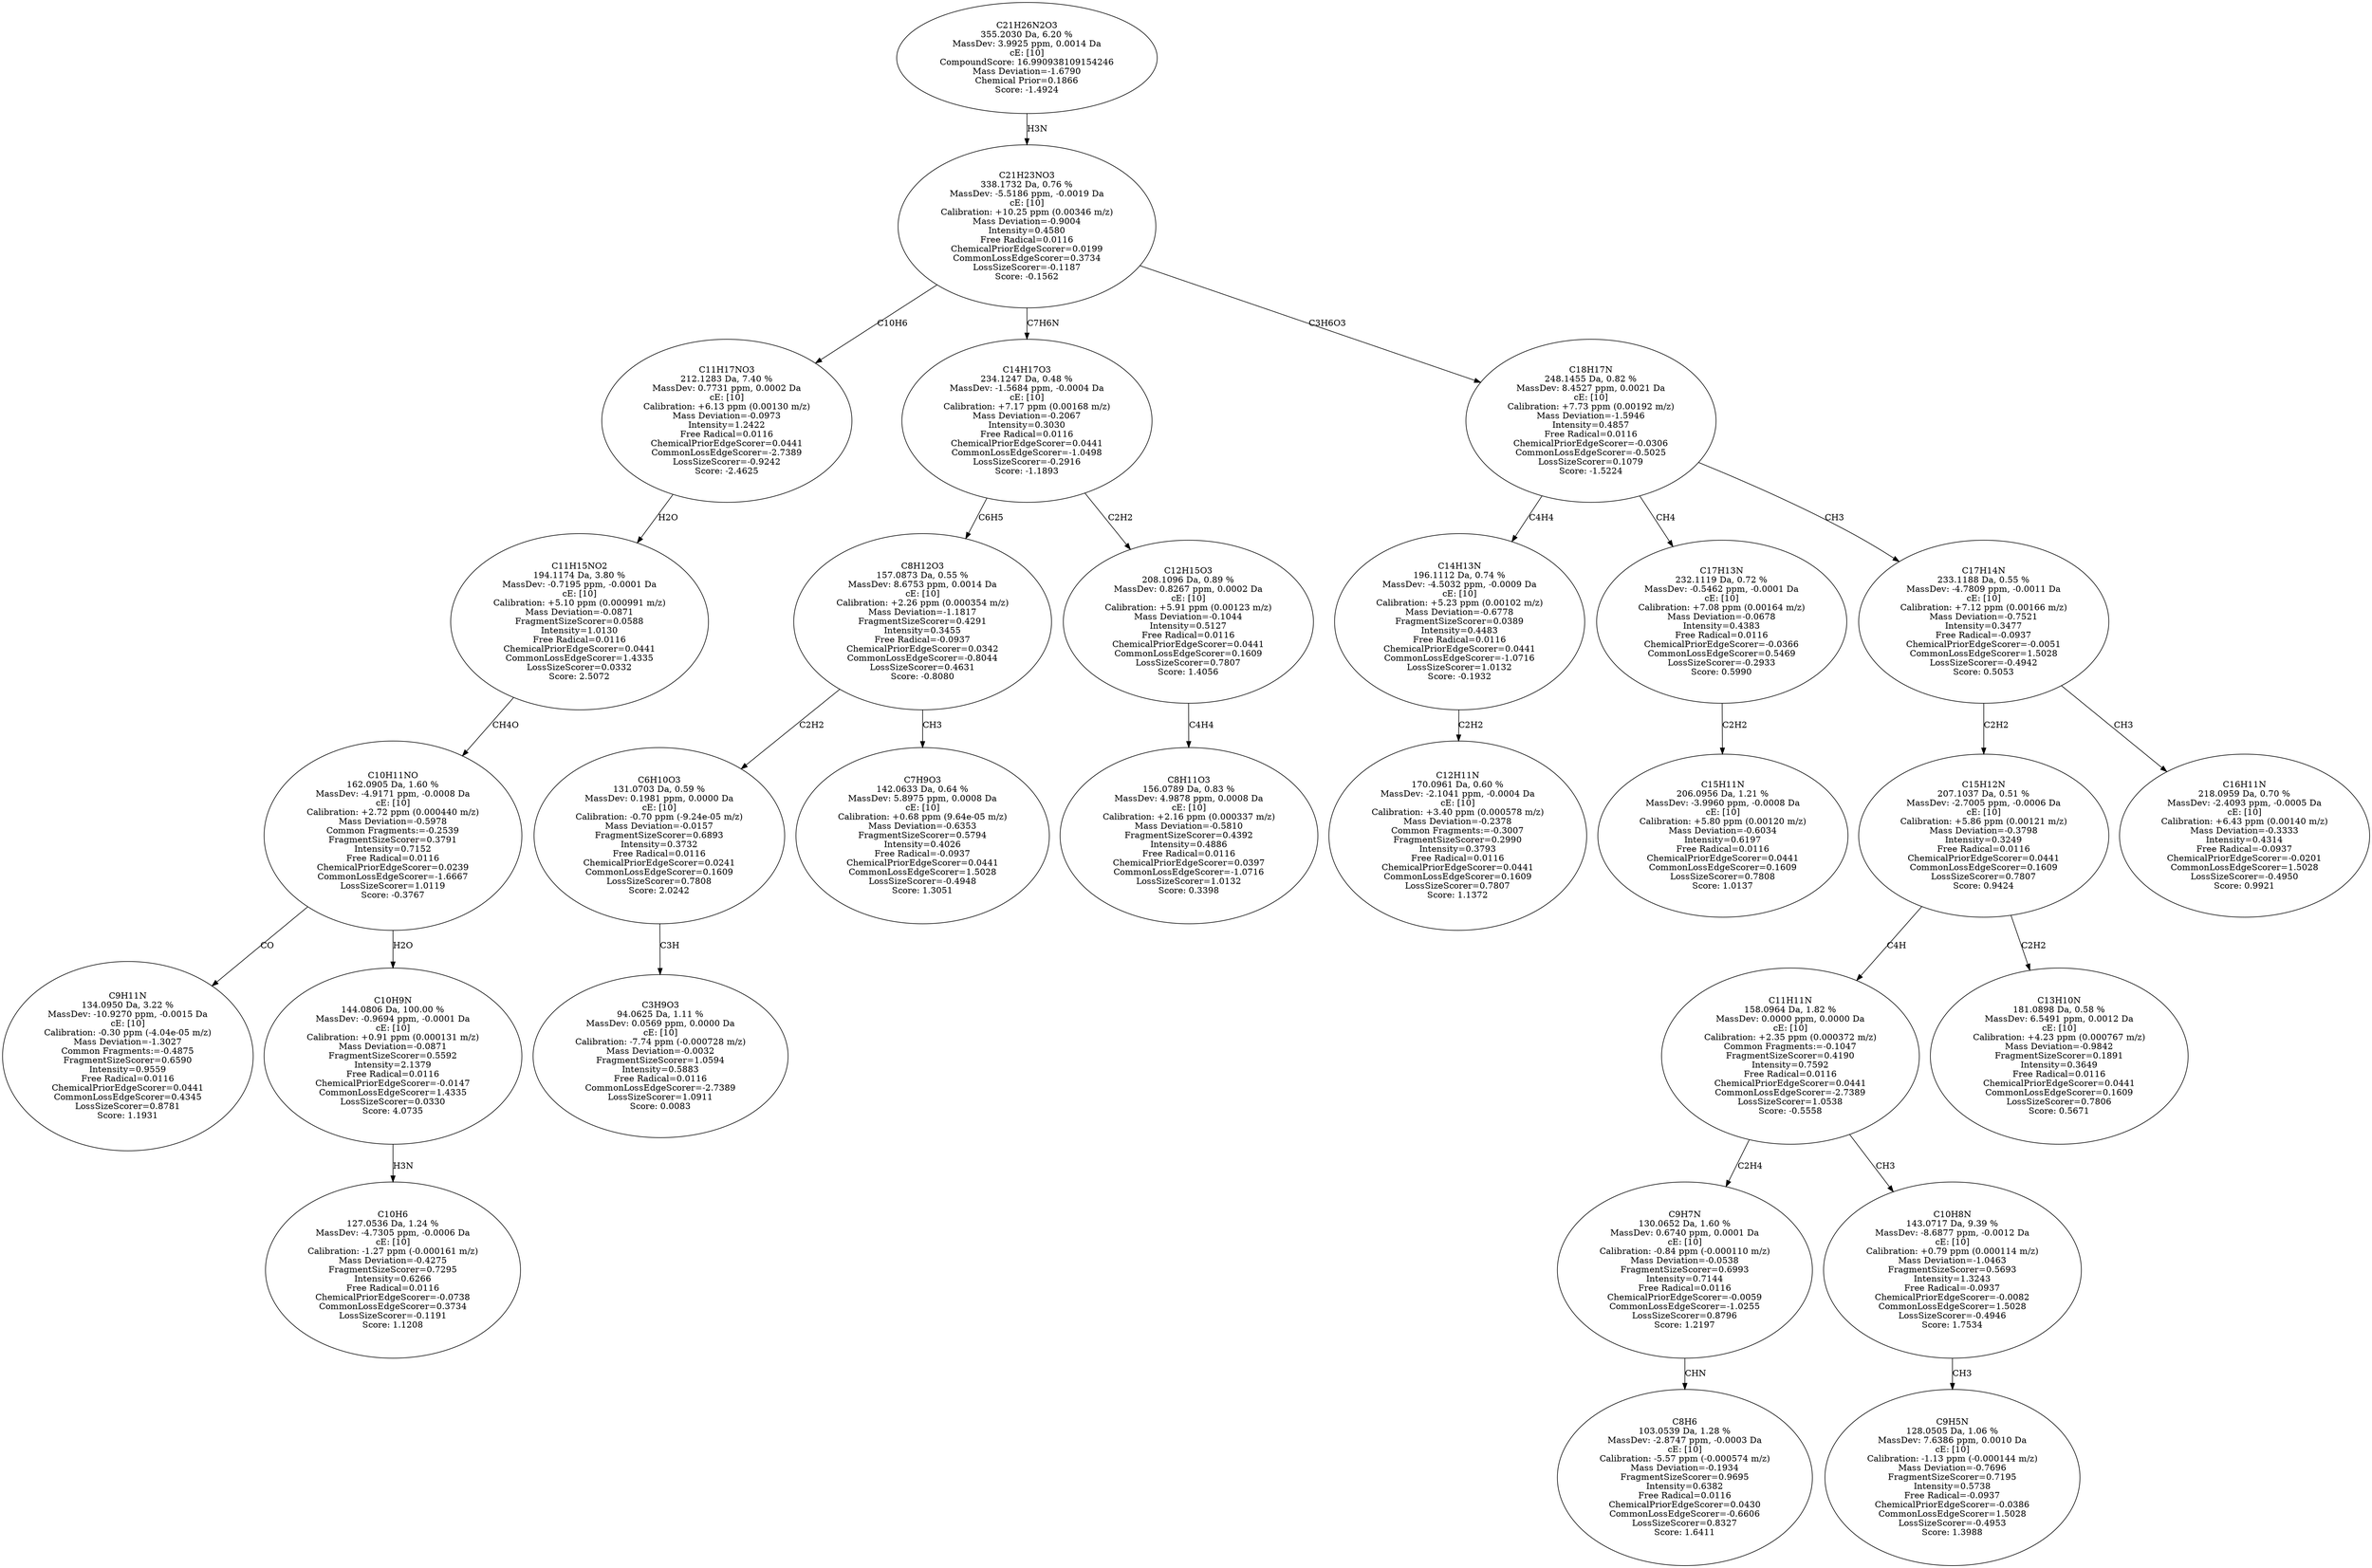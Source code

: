 strict digraph {
v1 [label="C9H11N\n134.0950 Da, 3.22 %\nMassDev: -10.9270 ppm, -0.0015 Da\ncE: [10]\nCalibration: -0.30 ppm (-4.04e-05 m/z)\nMass Deviation=-1.3027\nCommon Fragments:=-0.4875\nFragmentSizeScorer=0.6590\nIntensity=0.9559\nFree Radical=0.0116\nChemicalPriorEdgeScorer=0.0441\nCommonLossEdgeScorer=0.4345\nLossSizeScorer=0.8781\nScore: 1.1931"];
v2 [label="C10H6\n127.0536 Da, 1.24 %\nMassDev: -4.7305 ppm, -0.0006 Da\ncE: [10]\nCalibration: -1.27 ppm (-0.000161 m/z)\nMass Deviation=-0.4275\nFragmentSizeScorer=0.7295\nIntensity=0.6266\nFree Radical=0.0116\nChemicalPriorEdgeScorer=-0.0738\nCommonLossEdgeScorer=0.3734\nLossSizeScorer=-0.1191\nScore: 1.1208"];
v3 [label="C10H9N\n144.0806 Da, 100.00 %\nMassDev: -0.9694 ppm, -0.0001 Da\ncE: [10]\nCalibration: +0.91 ppm (0.000131 m/z)\nMass Deviation=-0.0871\nFragmentSizeScorer=0.5592\nIntensity=2.1379\nFree Radical=0.0116\nChemicalPriorEdgeScorer=-0.0147\nCommonLossEdgeScorer=1.4335\nLossSizeScorer=0.0330\nScore: 4.0735"];
v4 [label="C10H11NO\n162.0905 Da, 1.60 %\nMassDev: -4.9171 ppm, -0.0008 Da\ncE: [10]\nCalibration: +2.72 ppm (0.000440 m/z)\nMass Deviation=-0.5978\nCommon Fragments:=-0.2539\nFragmentSizeScorer=0.3791\nIntensity=0.7152\nFree Radical=0.0116\nChemicalPriorEdgeScorer=0.0239\nCommonLossEdgeScorer=-1.6667\nLossSizeScorer=1.0119\nScore: -0.3767"];
v5 [label="C11H15NO2\n194.1174 Da, 3.80 %\nMassDev: -0.7195 ppm, -0.0001 Da\ncE: [10]\nCalibration: +5.10 ppm (0.000991 m/z)\nMass Deviation=-0.0871\nFragmentSizeScorer=0.0588\nIntensity=1.0130\nFree Radical=0.0116\nChemicalPriorEdgeScorer=0.0441\nCommonLossEdgeScorer=1.4335\nLossSizeScorer=0.0332\nScore: 2.5072"];
v6 [label="C11H17NO3\n212.1283 Da, 7.40 %\nMassDev: 0.7731 ppm, 0.0002 Da\ncE: [10]\nCalibration: +6.13 ppm (0.00130 m/z)\nMass Deviation=-0.0973\nIntensity=1.2422\nFree Radical=0.0116\nChemicalPriorEdgeScorer=0.0441\nCommonLossEdgeScorer=-2.7389\nLossSizeScorer=-0.9242\nScore: -2.4625"];
v7 [label="C3H9O3\n94.0625 Da, 1.11 %\nMassDev: 0.0569 ppm, 0.0000 Da\ncE: [10]\nCalibration: -7.74 ppm (-0.000728 m/z)\nMass Deviation=-0.0032\nFragmentSizeScorer=1.0594\nIntensity=0.5883\nFree Radical=0.0116\nCommonLossEdgeScorer=-2.7389\nLossSizeScorer=1.0911\nScore: 0.0083"];
v8 [label="C6H10O3\n131.0703 Da, 0.59 %\nMassDev: 0.1981 ppm, 0.0000 Da\ncE: [10]\nCalibration: -0.70 ppm (-9.24e-05 m/z)\nMass Deviation=-0.0157\nFragmentSizeScorer=0.6893\nIntensity=0.3732\nFree Radical=0.0116\nChemicalPriorEdgeScorer=0.0241\nCommonLossEdgeScorer=0.1609\nLossSizeScorer=0.7808\nScore: 2.0242"];
v9 [label="C7H9O3\n142.0633 Da, 0.64 %\nMassDev: 5.8975 ppm, 0.0008 Da\ncE: [10]\nCalibration: +0.68 ppm (9.64e-05 m/z)\nMass Deviation=-0.6353\nFragmentSizeScorer=0.5794\nIntensity=0.4026\nFree Radical=-0.0937\nChemicalPriorEdgeScorer=0.0441\nCommonLossEdgeScorer=1.5028\nLossSizeScorer=-0.4948\nScore: 1.3051"];
v10 [label="C8H12O3\n157.0873 Da, 0.55 %\nMassDev: 8.6753 ppm, 0.0014 Da\ncE: [10]\nCalibration: +2.26 ppm (0.000354 m/z)\nMass Deviation=-1.1817\nFragmentSizeScorer=0.4291\nIntensity=0.3455\nFree Radical=-0.0937\nChemicalPriorEdgeScorer=0.0342\nCommonLossEdgeScorer=-0.8044\nLossSizeScorer=0.4631\nScore: -0.8080"];
v11 [label="C8H11O3\n156.0789 Da, 0.83 %\nMassDev: 4.9878 ppm, 0.0008 Da\ncE: [10]\nCalibration: +2.16 ppm (0.000337 m/z)\nMass Deviation=-0.5810\nFragmentSizeScorer=0.4392\nIntensity=0.4886\nFree Radical=0.0116\nChemicalPriorEdgeScorer=0.0397\nCommonLossEdgeScorer=-1.0716\nLossSizeScorer=1.0132\nScore: 0.3398"];
v12 [label="C12H15O3\n208.1096 Da, 0.89 %\nMassDev: 0.8267 ppm, 0.0002 Da\ncE: [10]\nCalibration: +5.91 ppm (0.00123 m/z)\nMass Deviation=-0.1044\nIntensity=0.5127\nFree Radical=0.0116\nChemicalPriorEdgeScorer=0.0441\nCommonLossEdgeScorer=0.1609\nLossSizeScorer=0.7807\nScore: 1.4056"];
v13 [label="C14H17O3\n234.1247 Da, 0.48 %\nMassDev: -1.5684 ppm, -0.0004 Da\ncE: [10]\nCalibration: +7.17 ppm (0.00168 m/z)\nMass Deviation=-0.2067\nIntensity=0.3030\nFree Radical=0.0116\nChemicalPriorEdgeScorer=0.0441\nCommonLossEdgeScorer=-1.0498\nLossSizeScorer=-0.2916\nScore: -1.1893"];
v14 [label="C12H11N\n170.0961 Da, 0.60 %\nMassDev: -2.1041 ppm, -0.0004 Da\ncE: [10]\nCalibration: +3.40 ppm (0.000578 m/z)\nMass Deviation=-0.2378\nCommon Fragments:=-0.3007\nFragmentSizeScorer=0.2990\nIntensity=0.3793\nFree Radical=0.0116\nChemicalPriorEdgeScorer=0.0441\nCommonLossEdgeScorer=0.1609\nLossSizeScorer=0.7807\nScore: 1.1372"];
v15 [label="C14H13N\n196.1112 Da, 0.74 %\nMassDev: -4.5032 ppm, -0.0009 Da\ncE: [10]\nCalibration: +5.23 ppm (0.00102 m/z)\nMass Deviation=-0.6778\nFragmentSizeScorer=0.0389\nIntensity=0.4483\nFree Radical=0.0116\nChemicalPriorEdgeScorer=0.0441\nCommonLossEdgeScorer=-1.0716\nLossSizeScorer=1.0132\nScore: -0.1932"];
v16 [label="C15H11N\n206.0956 Da, 1.21 %\nMassDev: -3.9960 ppm, -0.0008 Da\ncE: [10]\nCalibration: +5.80 ppm (0.00120 m/z)\nMass Deviation=-0.6034\nIntensity=0.6197\nFree Radical=0.0116\nChemicalPriorEdgeScorer=0.0441\nCommonLossEdgeScorer=0.1609\nLossSizeScorer=0.7808\nScore: 1.0137"];
v17 [label="C17H13N\n232.1119 Da, 0.72 %\nMassDev: -0.5462 ppm, -0.0001 Da\ncE: [10]\nCalibration: +7.08 ppm (0.00164 m/z)\nMass Deviation=-0.0678\nIntensity=0.4383\nFree Radical=0.0116\nChemicalPriorEdgeScorer=-0.0366\nCommonLossEdgeScorer=0.5469\nLossSizeScorer=-0.2933\nScore: 0.5990"];
v18 [label="C8H6\n103.0539 Da, 1.28 %\nMassDev: -2.8747 ppm, -0.0003 Da\ncE: [10]\nCalibration: -5.57 ppm (-0.000574 m/z)\nMass Deviation=-0.1934\nFragmentSizeScorer=0.9695\nIntensity=0.6382\nFree Radical=0.0116\nChemicalPriorEdgeScorer=0.0430\nCommonLossEdgeScorer=-0.6606\nLossSizeScorer=0.8327\nScore: 1.6411"];
v19 [label="C9H7N\n130.0652 Da, 1.60 %\nMassDev: 0.6740 ppm, 0.0001 Da\ncE: [10]\nCalibration: -0.84 ppm (-0.000110 m/z)\nMass Deviation=-0.0538\nFragmentSizeScorer=0.6993\nIntensity=0.7144\nFree Radical=0.0116\nChemicalPriorEdgeScorer=-0.0059\nCommonLossEdgeScorer=-1.0255\nLossSizeScorer=0.8796\nScore: 1.2197"];
v20 [label="C9H5N\n128.0505 Da, 1.06 %\nMassDev: 7.6386 ppm, 0.0010 Da\ncE: [10]\nCalibration: -1.13 ppm (-0.000144 m/z)\nMass Deviation=-0.7696\nFragmentSizeScorer=0.7195\nIntensity=0.5738\nFree Radical=-0.0937\nChemicalPriorEdgeScorer=-0.0386\nCommonLossEdgeScorer=1.5028\nLossSizeScorer=-0.4953\nScore: 1.3988"];
v21 [label="C10H8N\n143.0717 Da, 9.39 %\nMassDev: -8.6877 ppm, -0.0012 Da\ncE: [10]\nCalibration: +0.79 ppm (0.000114 m/z)\nMass Deviation=-1.0463\nFragmentSizeScorer=0.5693\nIntensity=1.3243\nFree Radical=-0.0937\nChemicalPriorEdgeScorer=-0.0082\nCommonLossEdgeScorer=1.5028\nLossSizeScorer=-0.4946\nScore: 1.7534"];
v22 [label="C11H11N\n158.0964 Da, 1.82 %\nMassDev: 0.0000 ppm, 0.0000 Da\ncE: [10]\nCalibration: +2.35 ppm (0.000372 m/z)\nCommon Fragments:=-0.1047\nFragmentSizeScorer=0.4190\nIntensity=0.7592\nFree Radical=0.0116\nChemicalPriorEdgeScorer=0.0441\nCommonLossEdgeScorer=-2.7389\nLossSizeScorer=1.0538\nScore: -0.5558"];
v23 [label="C13H10N\n181.0898 Da, 0.58 %\nMassDev: 6.5491 ppm, 0.0012 Da\ncE: [10]\nCalibration: +4.23 ppm (0.000767 m/z)\nMass Deviation=-0.9842\nFragmentSizeScorer=0.1891\nIntensity=0.3649\nFree Radical=0.0116\nChemicalPriorEdgeScorer=0.0441\nCommonLossEdgeScorer=0.1609\nLossSizeScorer=0.7806\nScore: 0.5671"];
v24 [label="C15H12N\n207.1037 Da, 0.51 %\nMassDev: -2.7005 ppm, -0.0006 Da\ncE: [10]\nCalibration: +5.86 ppm (0.00121 m/z)\nMass Deviation=-0.3798\nIntensity=0.3249\nFree Radical=0.0116\nChemicalPriorEdgeScorer=0.0441\nCommonLossEdgeScorer=0.1609\nLossSizeScorer=0.7807\nScore: 0.9424"];
v25 [label="C16H11N\n218.0959 Da, 0.70 %\nMassDev: -2.4093 ppm, -0.0005 Da\ncE: [10]\nCalibration: +6.43 ppm (0.00140 m/z)\nMass Deviation=-0.3333\nIntensity=0.4314\nFree Radical=-0.0937\nChemicalPriorEdgeScorer=-0.0201\nCommonLossEdgeScorer=1.5028\nLossSizeScorer=-0.4950\nScore: 0.9921"];
v26 [label="C17H14N\n233.1188 Da, 0.55 %\nMassDev: -4.7809 ppm, -0.0011 Da\ncE: [10]\nCalibration: +7.12 ppm (0.00166 m/z)\nMass Deviation=-0.7521\nIntensity=0.3477\nFree Radical=-0.0937\nChemicalPriorEdgeScorer=-0.0051\nCommonLossEdgeScorer=1.5028\nLossSizeScorer=-0.4942\nScore: 0.5053"];
v27 [label="C18H17N\n248.1455 Da, 0.82 %\nMassDev: 8.4527 ppm, 0.0021 Da\ncE: [10]\nCalibration: +7.73 ppm (0.00192 m/z)\nMass Deviation=-1.5946\nIntensity=0.4857\nFree Radical=0.0116\nChemicalPriorEdgeScorer=-0.0306\nCommonLossEdgeScorer=-0.5025\nLossSizeScorer=0.1079\nScore: -1.5224"];
v28 [label="C21H23NO3\n338.1732 Da, 0.76 %\nMassDev: -5.5186 ppm, -0.0019 Da\ncE: [10]\nCalibration: +10.25 ppm (0.00346 m/z)\nMass Deviation=-0.9004\nIntensity=0.4580\nFree Radical=0.0116\nChemicalPriorEdgeScorer=0.0199\nCommonLossEdgeScorer=0.3734\nLossSizeScorer=-0.1187\nScore: -0.1562"];
v29 [label="C21H26N2O3\n355.2030 Da, 6.20 %\nMassDev: 3.9925 ppm, 0.0014 Da\ncE: [10]\nCompoundScore: 16.990938109154246\nMass Deviation=-1.6790\nChemical Prior=0.1866\nScore: -1.4924"];
v4 -> v1 [label="CO"];
v3 -> v2 [label="H3N"];
v4 -> v3 [label="H2O"];
v5 -> v4 [label="CH4O"];
v6 -> v5 [label="H2O"];
v28 -> v6 [label="C10H6"];
v8 -> v7 [label="C3H"];
v10 -> v8 [label="C2H2"];
v10 -> v9 [label="CH3"];
v13 -> v10 [label="C6H5"];
v12 -> v11 [label="C4H4"];
v13 -> v12 [label="C2H2"];
v28 -> v13 [label="C7H6N"];
v15 -> v14 [label="C2H2"];
v27 -> v15 [label="C4H4"];
v17 -> v16 [label="C2H2"];
v27 -> v17 [label="CH4"];
v19 -> v18 [label="CHN"];
v22 -> v19 [label="C2H4"];
v21 -> v20 [label="CH3"];
v22 -> v21 [label="CH3"];
v24 -> v22 [label="C4H"];
v24 -> v23 [label="C2H2"];
v26 -> v24 [label="C2H2"];
v26 -> v25 [label="CH3"];
v27 -> v26 [label="CH3"];
v28 -> v27 [label="C3H6O3"];
v29 -> v28 [label="H3N"];
}